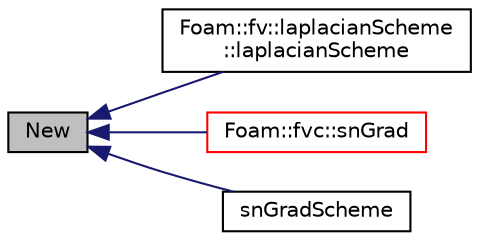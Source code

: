 digraph "New"
{
  bgcolor="transparent";
  edge [fontname="Helvetica",fontsize="10",labelfontname="Helvetica",labelfontsize="10"];
  node [fontname="Helvetica",fontsize="10",shape=record];
  rankdir="LR";
  Node1 [label="New",height=0.2,width=0.4,color="black", fillcolor="grey75", style="filled", fontcolor="black"];
  Node1 -> Node2 [dir="back",color="midnightblue",fontsize="10",style="solid",fontname="Helvetica"];
  Node2 [label="Foam::fv::laplacianScheme\l::laplacianScheme",height=0.2,width=0.4,color="black",URL="$a01300.html#ab46140e463d73a3a89a211a495602cfd",tooltip="Construct from mesh and Istream. "];
  Node1 -> Node3 [dir="back",color="midnightblue",fontsize="10",style="solid",fontname="Helvetica"];
  Node3 [label="Foam::fvc::snGrad",height=0.2,width=0.4,color="red",URL="$a10944.html#a15da734ee906cb52cf17937ab84c41a0"];
  Node1 -> Node4 [dir="back",color="midnightblue",fontsize="10",style="solid",fontname="Helvetica"];
  Node4 [label="snGradScheme",height=0.2,width=0.4,color="black",URL="$a02443.html#a1a79021c1eaa0f1117d22f806a029c21",tooltip="Construct from mesh. "];
}
